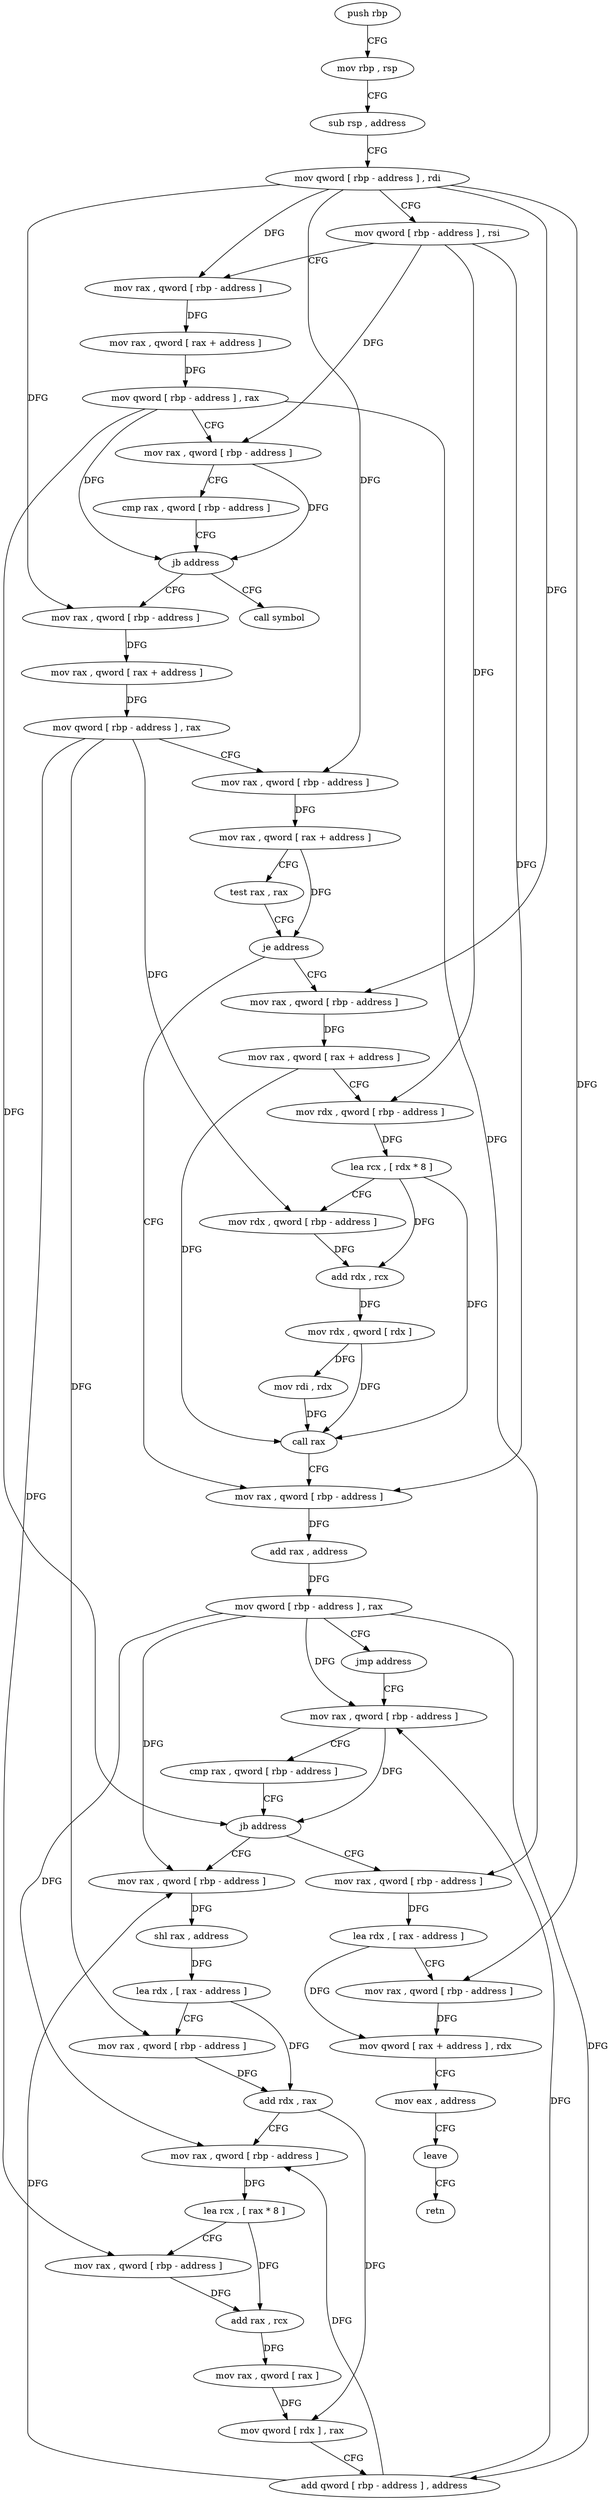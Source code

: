digraph "func" {
"194388" [label = "push rbp" ]
"194389" [label = "mov rbp , rsp" ]
"194392" [label = "sub rsp , address" ]
"194396" [label = "mov qword [ rbp - address ] , rdi" ]
"194400" [label = "mov qword [ rbp - address ] , rsi" ]
"194404" [label = "mov rax , qword [ rbp - address ]" ]
"194408" [label = "mov rax , qword [ rax + address ]" ]
"194412" [label = "mov qword [ rbp - address ] , rax" ]
"194416" [label = "mov rax , qword [ rbp - address ]" ]
"194420" [label = "cmp rax , qword [ rbp - address ]" ]
"194424" [label = "jb address" ]
"194431" [label = "mov rax , qword [ rbp - address ]" ]
"194426" [label = "call symbol" ]
"194435" [label = "mov rax , qword [ rax + address ]" ]
"194439" [label = "mov qword [ rbp - address ] , rax" ]
"194443" [label = "mov rax , qword [ rbp - address ]" ]
"194447" [label = "mov rax , qword [ rax + address ]" ]
"194451" [label = "test rax , rax" ]
"194454" [label = "je address" ]
"194491" [label = "mov rax , qword [ rbp - address ]" ]
"194456" [label = "mov rax , qword [ rbp - address ]" ]
"194495" [label = "add rax , address" ]
"194499" [label = "mov qword [ rbp - address ] , rax" ]
"194503" [label = "jmp address" ]
"194554" [label = "mov rax , qword [ rbp - address ]" ]
"194460" [label = "mov rax , qword [ rax + address ]" ]
"194464" [label = "mov rdx , qword [ rbp - address ]" ]
"194468" [label = "lea rcx , [ rdx * 8 ]" ]
"194476" [label = "mov rdx , qword [ rbp - address ]" ]
"194480" [label = "add rdx , rcx" ]
"194483" [label = "mov rdx , qword [ rdx ]" ]
"194486" [label = "mov rdi , rdx" ]
"194489" [label = "call rax" ]
"194558" [label = "cmp rax , qword [ rbp - address ]" ]
"194562" [label = "jb address" ]
"194505" [label = "mov rax , qword [ rbp - address ]" ]
"194564" [label = "mov rax , qword [ rbp - address ]" ]
"194509" [label = "shl rax , address" ]
"194513" [label = "lea rdx , [ rax - address ]" ]
"194517" [label = "mov rax , qword [ rbp - address ]" ]
"194521" [label = "add rdx , rax" ]
"194524" [label = "mov rax , qword [ rbp - address ]" ]
"194528" [label = "lea rcx , [ rax * 8 ]" ]
"194536" [label = "mov rax , qword [ rbp - address ]" ]
"194540" [label = "add rax , rcx" ]
"194543" [label = "mov rax , qword [ rax ]" ]
"194546" [label = "mov qword [ rdx ] , rax" ]
"194549" [label = "add qword [ rbp - address ] , address" ]
"194568" [label = "lea rdx , [ rax - address ]" ]
"194572" [label = "mov rax , qword [ rbp - address ]" ]
"194576" [label = "mov qword [ rax + address ] , rdx" ]
"194580" [label = "mov eax , address" ]
"194585" [label = "leave" ]
"194586" [label = "retn" ]
"194388" -> "194389" [ label = "CFG" ]
"194389" -> "194392" [ label = "CFG" ]
"194392" -> "194396" [ label = "CFG" ]
"194396" -> "194400" [ label = "CFG" ]
"194396" -> "194404" [ label = "DFG" ]
"194396" -> "194431" [ label = "DFG" ]
"194396" -> "194443" [ label = "DFG" ]
"194396" -> "194456" [ label = "DFG" ]
"194396" -> "194572" [ label = "DFG" ]
"194400" -> "194404" [ label = "CFG" ]
"194400" -> "194416" [ label = "DFG" ]
"194400" -> "194491" [ label = "DFG" ]
"194400" -> "194464" [ label = "DFG" ]
"194404" -> "194408" [ label = "DFG" ]
"194408" -> "194412" [ label = "DFG" ]
"194412" -> "194416" [ label = "CFG" ]
"194412" -> "194424" [ label = "DFG" ]
"194412" -> "194562" [ label = "DFG" ]
"194412" -> "194564" [ label = "DFG" ]
"194416" -> "194420" [ label = "CFG" ]
"194416" -> "194424" [ label = "DFG" ]
"194420" -> "194424" [ label = "CFG" ]
"194424" -> "194431" [ label = "CFG" ]
"194424" -> "194426" [ label = "CFG" ]
"194431" -> "194435" [ label = "DFG" ]
"194435" -> "194439" [ label = "DFG" ]
"194439" -> "194443" [ label = "CFG" ]
"194439" -> "194476" [ label = "DFG" ]
"194439" -> "194517" [ label = "DFG" ]
"194439" -> "194536" [ label = "DFG" ]
"194443" -> "194447" [ label = "DFG" ]
"194447" -> "194451" [ label = "CFG" ]
"194447" -> "194454" [ label = "DFG" ]
"194451" -> "194454" [ label = "CFG" ]
"194454" -> "194491" [ label = "CFG" ]
"194454" -> "194456" [ label = "CFG" ]
"194491" -> "194495" [ label = "DFG" ]
"194456" -> "194460" [ label = "DFG" ]
"194495" -> "194499" [ label = "DFG" ]
"194499" -> "194503" [ label = "CFG" ]
"194499" -> "194554" [ label = "DFG" ]
"194499" -> "194505" [ label = "DFG" ]
"194499" -> "194524" [ label = "DFG" ]
"194499" -> "194549" [ label = "DFG" ]
"194503" -> "194554" [ label = "CFG" ]
"194554" -> "194558" [ label = "CFG" ]
"194554" -> "194562" [ label = "DFG" ]
"194460" -> "194464" [ label = "CFG" ]
"194460" -> "194489" [ label = "DFG" ]
"194464" -> "194468" [ label = "DFG" ]
"194468" -> "194476" [ label = "CFG" ]
"194468" -> "194480" [ label = "DFG" ]
"194468" -> "194489" [ label = "DFG" ]
"194476" -> "194480" [ label = "DFG" ]
"194480" -> "194483" [ label = "DFG" ]
"194483" -> "194486" [ label = "DFG" ]
"194483" -> "194489" [ label = "DFG" ]
"194486" -> "194489" [ label = "DFG" ]
"194489" -> "194491" [ label = "CFG" ]
"194558" -> "194562" [ label = "CFG" ]
"194562" -> "194505" [ label = "CFG" ]
"194562" -> "194564" [ label = "CFG" ]
"194505" -> "194509" [ label = "DFG" ]
"194564" -> "194568" [ label = "DFG" ]
"194509" -> "194513" [ label = "DFG" ]
"194513" -> "194517" [ label = "CFG" ]
"194513" -> "194521" [ label = "DFG" ]
"194517" -> "194521" [ label = "DFG" ]
"194521" -> "194524" [ label = "CFG" ]
"194521" -> "194546" [ label = "DFG" ]
"194524" -> "194528" [ label = "DFG" ]
"194528" -> "194536" [ label = "CFG" ]
"194528" -> "194540" [ label = "DFG" ]
"194536" -> "194540" [ label = "DFG" ]
"194540" -> "194543" [ label = "DFG" ]
"194543" -> "194546" [ label = "DFG" ]
"194546" -> "194549" [ label = "CFG" ]
"194549" -> "194554" [ label = "DFG" ]
"194549" -> "194505" [ label = "DFG" ]
"194549" -> "194524" [ label = "DFG" ]
"194568" -> "194572" [ label = "CFG" ]
"194568" -> "194576" [ label = "DFG" ]
"194572" -> "194576" [ label = "DFG" ]
"194576" -> "194580" [ label = "CFG" ]
"194580" -> "194585" [ label = "CFG" ]
"194585" -> "194586" [ label = "CFG" ]
}
